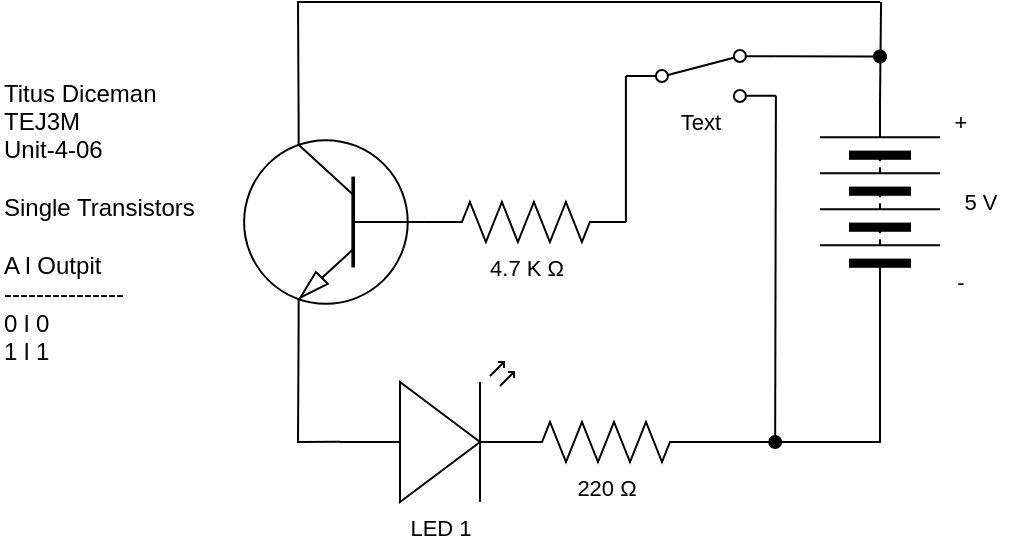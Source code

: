 <mxfile>
    <diagram id="ffboHtNIQQNh704SeMcM" name="Page-1">
        <mxGraphModel dx="713" dy="681" grid="1" gridSize="10" guides="1" tooltips="1" connect="1" arrows="1" fold="1" page="1" pageScale="1" pageWidth="827" pageHeight="1169" math="0" shadow="0">
            <root>
                <mxCell id="0"/>
                <mxCell id="1" parent="0"/>
                <mxCell id="2" value="Titus Diceman&amp;nbsp;&lt;br&gt;TEJ3M&lt;br&gt;Unit-4-06&lt;br&gt;&lt;br&gt;Single Transistors&lt;br&gt;&lt;br&gt;A l Outpit&lt;br&gt;---------------&lt;br&gt;0 l 0&lt;br&gt;1 l 1" style="text;html=1;align=left;verticalAlign=middle;resizable=0;points=[];autosize=1;strokeColor=none;fillColor=none;" vertex="1" parent="1">
                    <mxGeometry x="40" y="170" width="120" height="160" as="geometry"/>
                </mxCell>
                <mxCell id="4" style="edgeStyle=none;html=1;exitX=0.7;exitY=0;exitDx=0;exitDy=0;exitPerimeter=0;endArrow=none;endFill=0;rounded=0;" edge="1" parent="1" source="3">
                    <mxGeometry relative="1" as="geometry">
                        <mxPoint x="480" y="140" as="targetPoint"/>
                        <Array as="points">
                            <mxPoint x="189" y="140"/>
                        </Array>
                    </mxGeometry>
                </mxCell>
                <mxCell id="3" value="" style="verticalLabelPosition=bottom;shadow=0;dashed=0;align=center;html=1;verticalAlign=top;shape=mxgraph.electrical.transistors.npn_transistor_1;flipV=0;flipH=1;" vertex="1" parent="1">
                    <mxGeometry x="160" y="200" width="95" height="100" as="geometry"/>
                </mxCell>
                <mxCell id="10" style="edgeStyle=none;shape=connector;rounded=0;html=1;exitX=1;exitY=0.12;exitDx=0;exitDy=0;labelBackgroundColor=default;strokeColor=default;fontFamily=Helvetica;fontSize=11;fontColor=default;endArrow=oval;endFill=1;" edge="1" parent="1" source="5">
                    <mxGeometry relative="1" as="geometry">
                        <mxPoint x="480" y="167.235" as="targetPoint"/>
                    </mxGeometry>
                </mxCell>
                <mxCell id="11" style="edgeStyle=none;shape=connector;rounded=0;html=1;exitX=1;exitY=0.88;exitDx=0;exitDy=0;labelBackgroundColor=default;strokeColor=default;fontFamily=Helvetica;fontSize=11;fontColor=default;endArrow=oval;endFill=1;" edge="1" parent="1" source="5">
                    <mxGeometry relative="1" as="geometry">
                        <mxPoint x="427.588" y="360" as="targetPoint"/>
                    </mxGeometry>
                </mxCell>
                <mxCell id="14" style="edgeStyle=none;shape=connector;rounded=0;html=1;exitX=0;exitY=0.5;exitDx=0;exitDy=0;entryX=1;entryY=0.5;entryDx=0;entryDy=0;entryPerimeter=0;labelBackgroundColor=default;strokeColor=default;fontFamily=Helvetica;fontSize=11;fontColor=default;endArrow=none;endFill=0;" edge="1" parent="1" source="5" target="9">
                    <mxGeometry relative="1" as="geometry"/>
                </mxCell>
                <mxCell id="5" value="" style="shape=mxgraph.electrical.electro-mechanical.twoWaySwitch;aspect=fixed;elSwitchState=2;fontFamily=Helvetica;fontSize=11;fontColor=default;" vertex="1" parent="1">
                    <mxGeometry x="352.95" y="164" width="75" height="26" as="geometry"/>
                </mxCell>
                <mxCell id="12" style="edgeStyle=none;shape=connector;rounded=0;html=1;exitX=0;exitY=0.57;exitDx=0;exitDy=0;exitPerimeter=0;labelBackgroundColor=default;strokeColor=default;fontFamily=Helvetica;fontSize=11;fontColor=default;endArrow=none;endFill=0;entryX=0.7;entryY=1;entryDx=0;entryDy=0;entryPerimeter=0;" edge="1" parent="1" source="6" target="3">
                    <mxGeometry relative="1" as="geometry">
                        <mxPoint x="190" y="360.176" as="targetPoint"/>
                        <Array as="points">
                            <mxPoint x="189" y="360"/>
                        </Array>
                    </mxGeometry>
                </mxCell>
                <mxCell id="6" value="LED 1" style="verticalLabelPosition=bottom;shadow=0;dashed=0;align=center;html=1;verticalAlign=top;shape=mxgraph.electrical.opto_electronics.led_2;pointerEvents=1;fontFamily=Helvetica;fontSize=11;fontColor=default;" vertex="1" parent="1">
                    <mxGeometry x="210" y="320" width="100" height="70" as="geometry"/>
                </mxCell>
                <mxCell id="8" style="edgeStyle=none;shape=connector;rounded=0;html=1;exitX=1;exitY=0.5;exitDx=0;exitDy=0;labelBackgroundColor=default;strokeColor=default;fontFamily=Helvetica;fontSize=11;fontColor=default;endArrow=none;endFill=0;" edge="1" parent="1" source="7">
                    <mxGeometry relative="1" as="geometry">
                        <mxPoint x="480.529" y="140" as="targetPoint"/>
                    </mxGeometry>
                </mxCell>
                <mxCell id="7" value="" style="pointerEvents=1;verticalLabelPosition=bottom;shadow=0;dashed=0;align=center;html=1;verticalAlign=top;shape=mxgraph.electrical.miscellaneous.batteryStack;fontFamily=Helvetica;fontSize=11;fontColor=default;direction=north;" vertex="1" parent="1">
                    <mxGeometry x="450" y="190" width="60" height="100" as="geometry"/>
                </mxCell>
                <mxCell id="9" value="4.7 K Ω" style="pointerEvents=1;verticalLabelPosition=bottom;shadow=0;dashed=0;align=center;html=1;verticalAlign=top;shape=mxgraph.electrical.resistors.resistor_2;fontFamily=Helvetica;fontSize=11;fontColor=default;" vertex="1" parent="1">
                    <mxGeometry x="252.95" y="240" width="100" height="20" as="geometry"/>
                </mxCell>
                <mxCell id="19" style="edgeStyle=none;shape=connector;rounded=0;html=1;exitX=1;exitY=0.5;exitDx=0;exitDy=0;exitPerimeter=0;labelBackgroundColor=default;strokeColor=default;fontFamily=Helvetica;fontSize=11;fontColor=default;endArrow=none;endFill=0;entryX=0;entryY=0.5;entryDx=0;entryDy=0;" edge="1" parent="1" source="18" target="7">
                    <mxGeometry relative="1" as="geometry">
                        <mxPoint x="490" y="360.176" as="targetPoint"/>
                        <Array as="points">
                            <mxPoint x="480" y="360"/>
                        </Array>
                    </mxGeometry>
                </mxCell>
                <mxCell id="18" value="220&amp;nbsp;Ω" style="pointerEvents=1;verticalLabelPosition=bottom;shadow=0;dashed=0;align=center;html=1;verticalAlign=top;shape=mxgraph.electrical.resistors.resistor_2;fontFamily=Helvetica;fontSize=11;fontColor=default;" vertex="1" parent="1">
                    <mxGeometry x="293" y="350" width="100" height="20" as="geometry"/>
                </mxCell>
                <mxCell id="20" value="-" style="text;html=1;align=center;verticalAlign=middle;resizable=0;points=[];autosize=1;strokeColor=none;fillColor=none;fontSize=11;fontFamily=Helvetica;fontColor=default;" vertex="1" parent="1">
                    <mxGeometry x="505" y="265" width="30" height="30" as="geometry"/>
                </mxCell>
                <mxCell id="21" value="+" style="text;html=1;align=center;verticalAlign=middle;resizable=0;points=[];autosize=1;strokeColor=none;fillColor=none;fontSize=11;fontFamily=Helvetica;fontColor=default;" vertex="1" parent="1">
                    <mxGeometry x="505" y="185" width="30" height="30" as="geometry"/>
                </mxCell>
                <mxCell id="22" value="5 V" style="text;html=1;align=center;verticalAlign=middle;resizable=0;points=[];autosize=1;strokeColor=none;fillColor=none;fontSize=11;fontFamily=Helvetica;fontColor=default;" vertex="1" parent="1">
                    <mxGeometry x="510" y="225" width="40" height="30" as="geometry"/>
                </mxCell>
                <mxCell id="24" value="Text" style="text;html=1;align=center;verticalAlign=middle;resizable=0;points=[];autosize=1;strokeColor=none;fillColor=none;fontSize=11;fontFamily=Helvetica;fontColor=default;" vertex="1" parent="1">
                    <mxGeometry x="370.45" y="185" width="40" height="30" as="geometry"/>
                </mxCell>
            </root>
        </mxGraphModel>
    </diagram>
</mxfile>